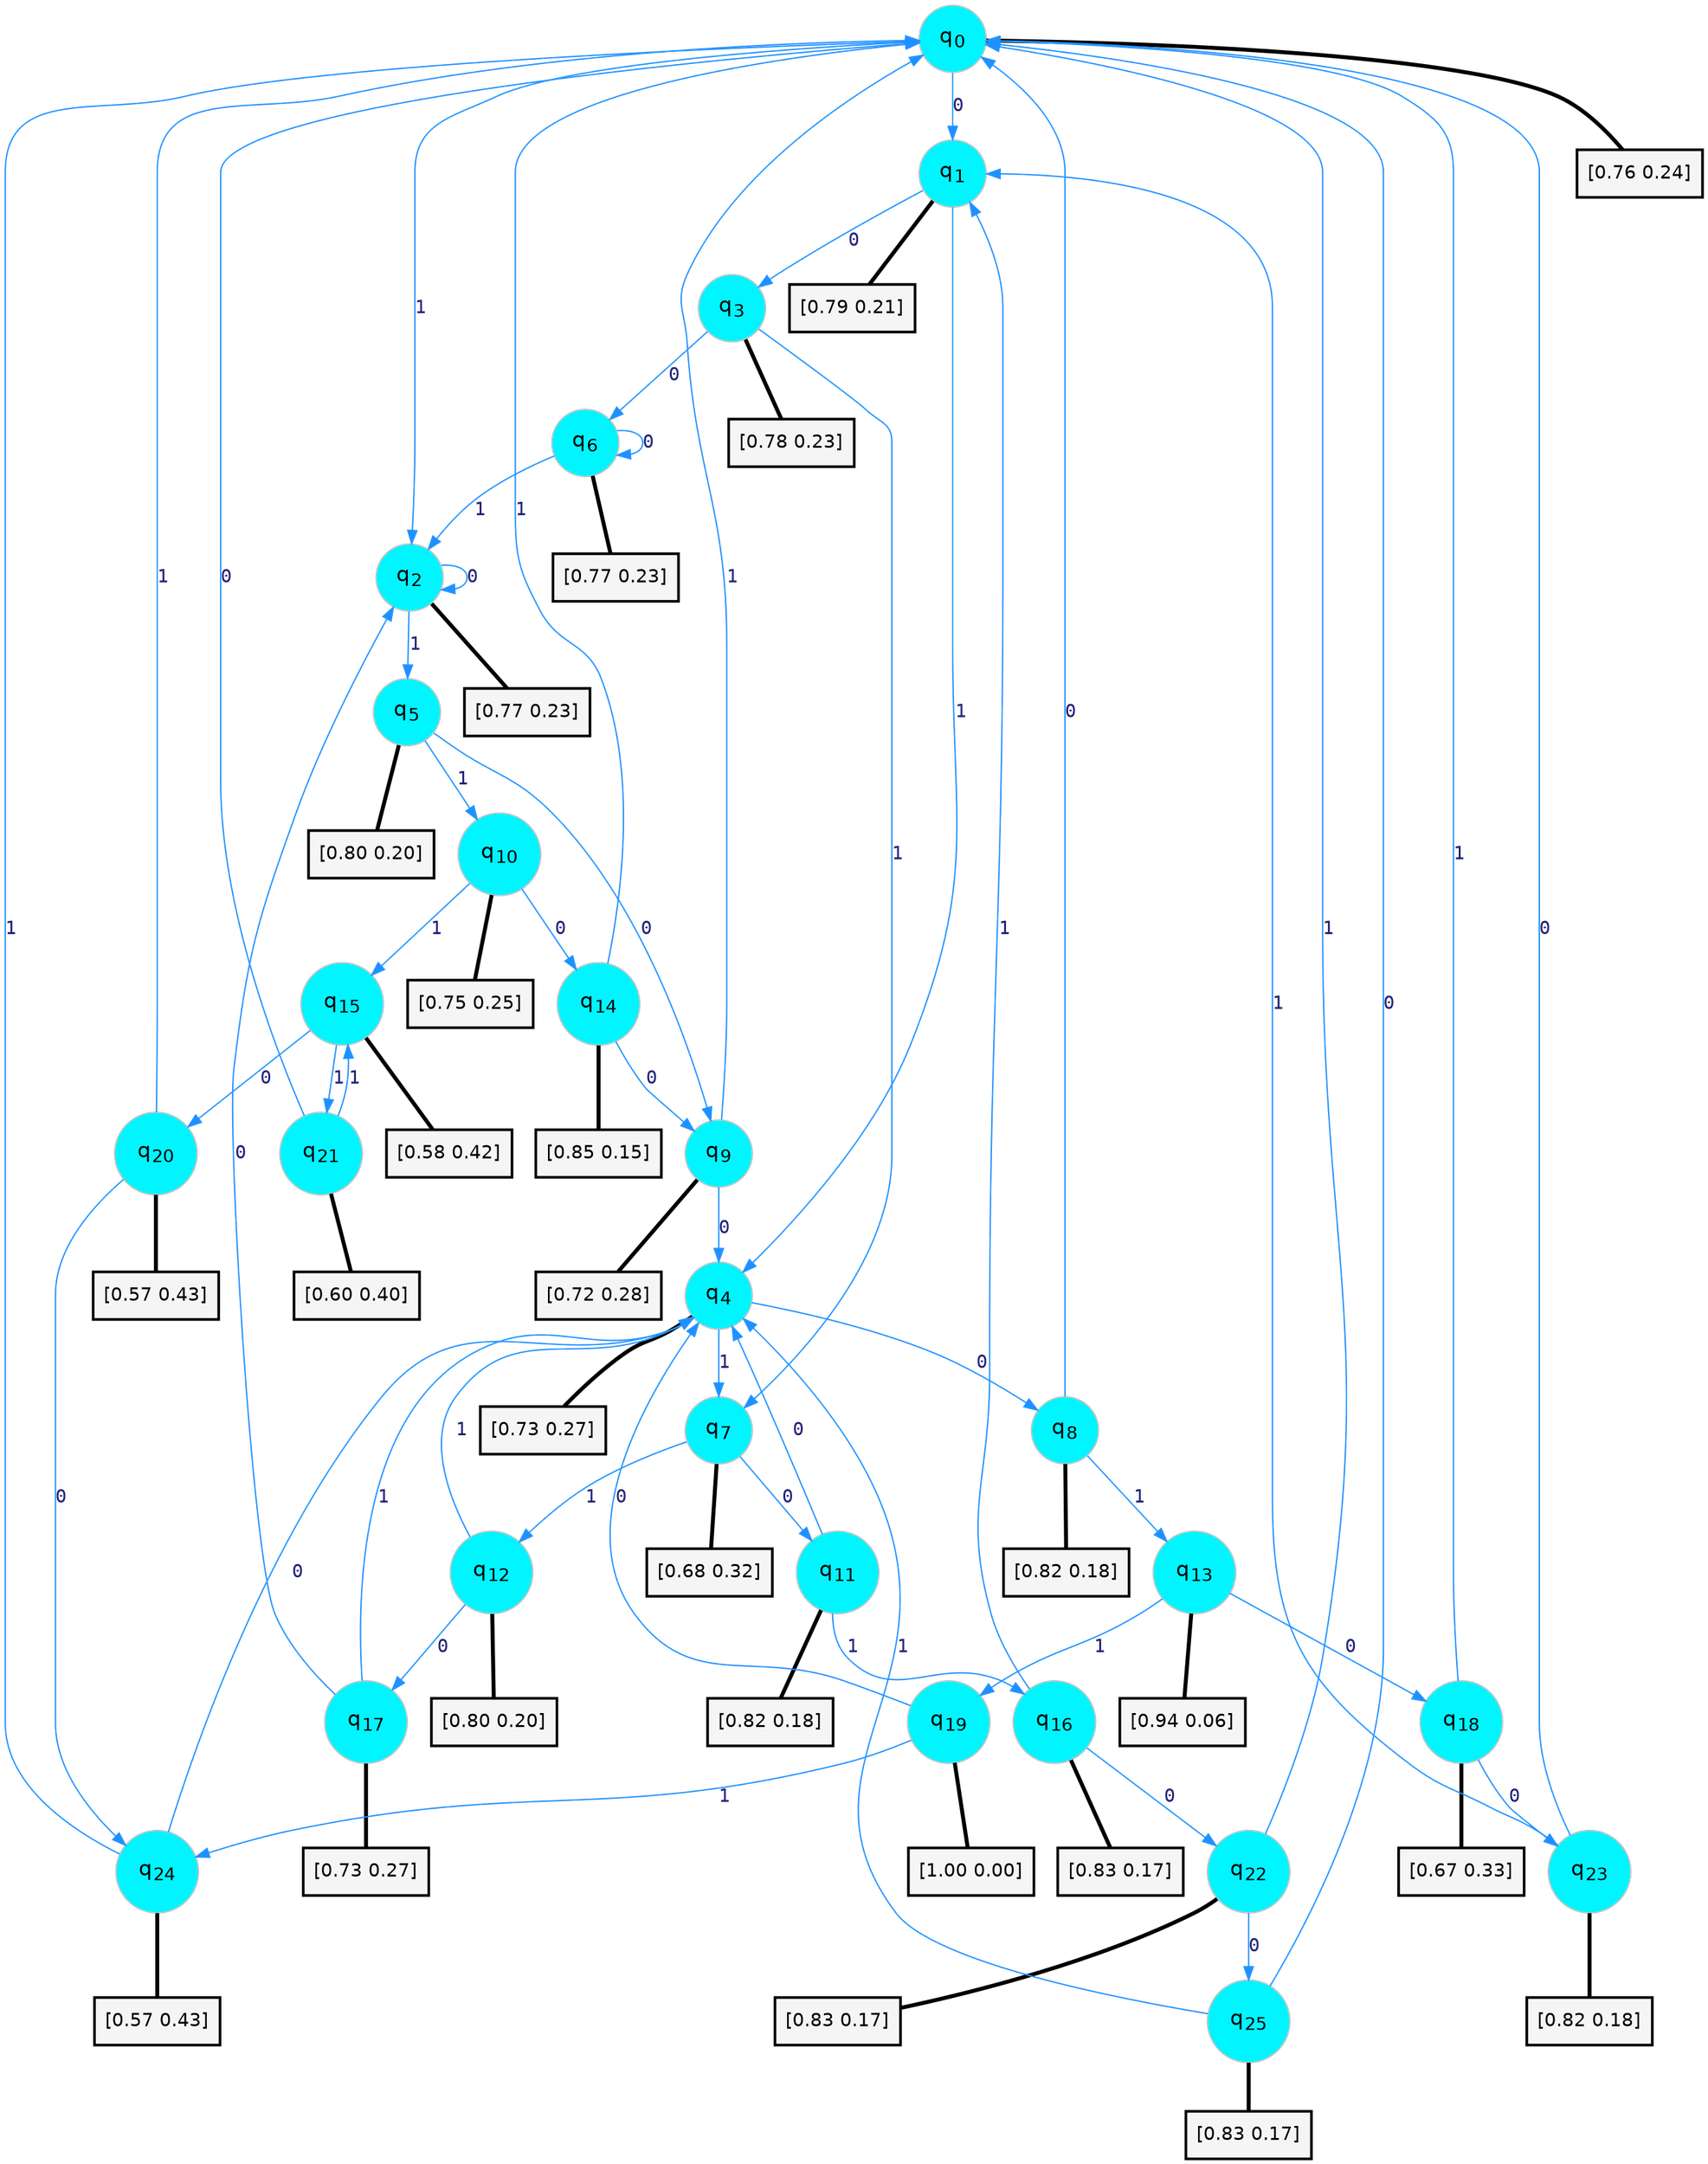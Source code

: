 digraph G {
graph [
bgcolor=transparent, dpi=300, rankdir=TD, size="40,25"];
node [
color=gray, fillcolor=turquoise1, fontcolor=black, fontname=Helvetica, fontsize=16, fontweight=bold, shape=circle, style=filled];
edge [
arrowsize=1, color=dodgerblue1, fontcolor=midnightblue, fontname=courier, fontweight=bold, penwidth=1, style=solid, weight=20];
0[label=<q<SUB>0</SUB>>];
1[label=<q<SUB>1</SUB>>];
2[label=<q<SUB>2</SUB>>];
3[label=<q<SUB>3</SUB>>];
4[label=<q<SUB>4</SUB>>];
5[label=<q<SUB>5</SUB>>];
6[label=<q<SUB>6</SUB>>];
7[label=<q<SUB>7</SUB>>];
8[label=<q<SUB>8</SUB>>];
9[label=<q<SUB>9</SUB>>];
10[label=<q<SUB>10</SUB>>];
11[label=<q<SUB>11</SUB>>];
12[label=<q<SUB>12</SUB>>];
13[label=<q<SUB>13</SUB>>];
14[label=<q<SUB>14</SUB>>];
15[label=<q<SUB>15</SUB>>];
16[label=<q<SUB>16</SUB>>];
17[label=<q<SUB>17</SUB>>];
18[label=<q<SUB>18</SUB>>];
19[label=<q<SUB>19</SUB>>];
20[label=<q<SUB>20</SUB>>];
21[label=<q<SUB>21</SUB>>];
22[label=<q<SUB>22</SUB>>];
23[label=<q<SUB>23</SUB>>];
24[label=<q<SUB>24</SUB>>];
25[label=<q<SUB>25</SUB>>];
26[label="[0.76 0.24]", shape=box,fontcolor=black, fontname=Helvetica, fontsize=14, penwidth=2, fillcolor=whitesmoke,color=black];
27[label="[0.79 0.21]", shape=box,fontcolor=black, fontname=Helvetica, fontsize=14, penwidth=2, fillcolor=whitesmoke,color=black];
28[label="[0.77 0.23]", shape=box,fontcolor=black, fontname=Helvetica, fontsize=14, penwidth=2, fillcolor=whitesmoke,color=black];
29[label="[0.78 0.23]", shape=box,fontcolor=black, fontname=Helvetica, fontsize=14, penwidth=2, fillcolor=whitesmoke,color=black];
30[label="[0.73 0.27]", shape=box,fontcolor=black, fontname=Helvetica, fontsize=14, penwidth=2, fillcolor=whitesmoke,color=black];
31[label="[0.80 0.20]", shape=box,fontcolor=black, fontname=Helvetica, fontsize=14, penwidth=2, fillcolor=whitesmoke,color=black];
32[label="[0.77 0.23]", shape=box,fontcolor=black, fontname=Helvetica, fontsize=14, penwidth=2, fillcolor=whitesmoke,color=black];
33[label="[0.68 0.32]", shape=box,fontcolor=black, fontname=Helvetica, fontsize=14, penwidth=2, fillcolor=whitesmoke,color=black];
34[label="[0.82 0.18]", shape=box,fontcolor=black, fontname=Helvetica, fontsize=14, penwidth=2, fillcolor=whitesmoke,color=black];
35[label="[0.72 0.28]", shape=box,fontcolor=black, fontname=Helvetica, fontsize=14, penwidth=2, fillcolor=whitesmoke,color=black];
36[label="[0.75 0.25]", shape=box,fontcolor=black, fontname=Helvetica, fontsize=14, penwidth=2, fillcolor=whitesmoke,color=black];
37[label="[0.82 0.18]", shape=box,fontcolor=black, fontname=Helvetica, fontsize=14, penwidth=2, fillcolor=whitesmoke,color=black];
38[label="[0.80 0.20]", shape=box,fontcolor=black, fontname=Helvetica, fontsize=14, penwidth=2, fillcolor=whitesmoke,color=black];
39[label="[0.94 0.06]", shape=box,fontcolor=black, fontname=Helvetica, fontsize=14, penwidth=2, fillcolor=whitesmoke,color=black];
40[label="[0.85 0.15]", shape=box,fontcolor=black, fontname=Helvetica, fontsize=14, penwidth=2, fillcolor=whitesmoke,color=black];
41[label="[0.58 0.42]", shape=box,fontcolor=black, fontname=Helvetica, fontsize=14, penwidth=2, fillcolor=whitesmoke,color=black];
42[label="[0.83 0.17]", shape=box,fontcolor=black, fontname=Helvetica, fontsize=14, penwidth=2, fillcolor=whitesmoke,color=black];
43[label="[0.73 0.27]", shape=box,fontcolor=black, fontname=Helvetica, fontsize=14, penwidth=2, fillcolor=whitesmoke,color=black];
44[label="[0.67 0.33]", shape=box,fontcolor=black, fontname=Helvetica, fontsize=14, penwidth=2, fillcolor=whitesmoke,color=black];
45[label="[1.00 0.00]", shape=box,fontcolor=black, fontname=Helvetica, fontsize=14, penwidth=2, fillcolor=whitesmoke,color=black];
46[label="[0.57 0.43]", shape=box,fontcolor=black, fontname=Helvetica, fontsize=14, penwidth=2, fillcolor=whitesmoke,color=black];
47[label="[0.60 0.40]", shape=box,fontcolor=black, fontname=Helvetica, fontsize=14, penwidth=2, fillcolor=whitesmoke,color=black];
48[label="[0.83 0.17]", shape=box,fontcolor=black, fontname=Helvetica, fontsize=14, penwidth=2, fillcolor=whitesmoke,color=black];
49[label="[0.82 0.18]", shape=box,fontcolor=black, fontname=Helvetica, fontsize=14, penwidth=2, fillcolor=whitesmoke,color=black];
50[label="[0.57 0.43]", shape=box,fontcolor=black, fontname=Helvetica, fontsize=14, penwidth=2, fillcolor=whitesmoke,color=black];
51[label="[0.83 0.17]", shape=box,fontcolor=black, fontname=Helvetica, fontsize=14, penwidth=2, fillcolor=whitesmoke,color=black];
0->1 [label=0];
0->2 [label=1];
0->26 [arrowhead=none, penwidth=3,color=black];
1->3 [label=0];
1->4 [label=1];
1->27 [arrowhead=none, penwidth=3,color=black];
2->2 [label=0];
2->5 [label=1];
2->28 [arrowhead=none, penwidth=3,color=black];
3->6 [label=0];
3->7 [label=1];
3->29 [arrowhead=none, penwidth=3,color=black];
4->8 [label=0];
4->7 [label=1];
4->30 [arrowhead=none, penwidth=3,color=black];
5->9 [label=0];
5->10 [label=1];
5->31 [arrowhead=none, penwidth=3,color=black];
6->6 [label=0];
6->2 [label=1];
6->32 [arrowhead=none, penwidth=3,color=black];
7->11 [label=0];
7->12 [label=1];
7->33 [arrowhead=none, penwidth=3,color=black];
8->0 [label=0];
8->13 [label=1];
8->34 [arrowhead=none, penwidth=3,color=black];
9->4 [label=0];
9->0 [label=1];
9->35 [arrowhead=none, penwidth=3,color=black];
10->14 [label=0];
10->15 [label=1];
10->36 [arrowhead=none, penwidth=3,color=black];
11->4 [label=0];
11->16 [label=1];
11->37 [arrowhead=none, penwidth=3,color=black];
12->17 [label=0];
12->4 [label=1];
12->38 [arrowhead=none, penwidth=3,color=black];
13->18 [label=0];
13->19 [label=1];
13->39 [arrowhead=none, penwidth=3,color=black];
14->9 [label=0];
14->0 [label=1];
14->40 [arrowhead=none, penwidth=3,color=black];
15->20 [label=0];
15->21 [label=1];
15->41 [arrowhead=none, penwidth=3,color=black];
16->22 [label=0];
16->1 [label=1];
16->42 [arrowhead=none, penwidth=3,color=black];
17->2 [label=0];
17->4 [label=1];
17->43 [arrowhead=none, penwidth=3,color=black];
18->23 [label=0];
18->0 [label=1];
18->44 [arrowhead=none, penwidth=3,color=black];
19->4 [label=0];
19->24 [label=1];
19->45 [arrowhead=none, penwidth=3,color=black];
20->24 [label=0];
20->0 [label=1];
20->46 [arrowhead=none, penwidth=3,color=black];
21->0 [label=0];
21->15 [label=1];
21->47 [arrowhead=none, penwidth=3,color=black];
22->25 [label=0];
22->0 [label=1];
22->48 [arrowhead=none, penwidth=3,color=black];
23->0 [label=0];
23->1 [label=1];
23->49 [arrowhead=none, penwidth=3,color=black];
24->4 [label=0];
24->0 [label=1];
24->50 [arrowhead=none, penwidth=3,color=black];
25->0 [label=0];
25->4 [label=1];
25->51 [arrowhead=none, penwidth=3,color=black];
}
